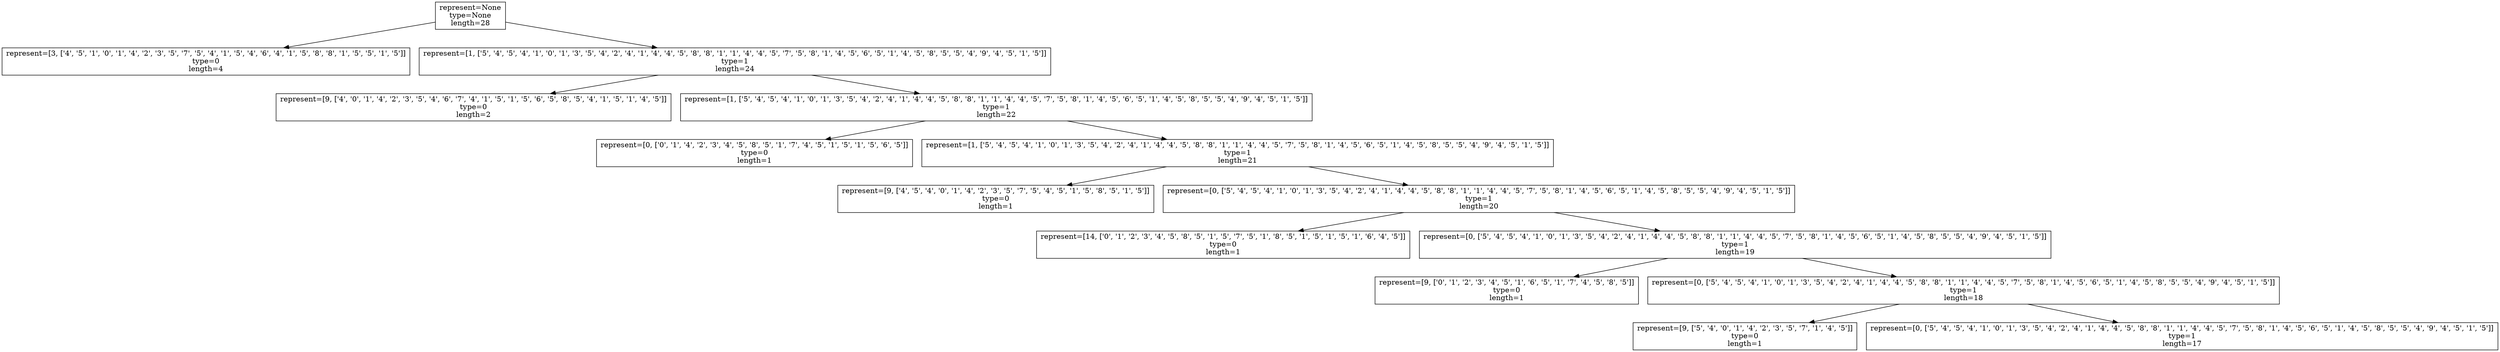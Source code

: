 digraph G{
node [shape=box];
edge [fontname=helvetica];
0 [label=<represent=None<br/>type=None<br/>length=28<br/>>];
2 [label=<represent=[3, ['4', '5', '1', '0', '1', '4', '2', '3', '5', '7', '5', '4', '1', '5', '4', '6', '4', '1', '5', '8', '8', '1', '5', '5', '1', '5']]<br/>type=0<br/>length=4<br/>>];
1 [label=<represent=[1, ['5', '4', '5', '4', '1', '0', '1', '3', '5', '4', '2', '4', '1', '4', '4', '5', '8', '8', '1', '1', '4', '4', '5', '7', '5', '8', '1', '4', '5', '6', '5', '1', '4', '5', '8', '5', '5', '4', '9', '4', '5', '1', '5']]<br/>type=1<br/>length=24<br/>>];
4 [label=<represent=[9, ['4', '0', '1', '4', '2', '3', '5', '4', '6', '7', '4', '1', '5', '1', '5', '6', '5', '8', '5', '4', '1', '5', '1', '4', '5']]<br/>type=0<br/>length=2<br/>>];
3 [label=<represent=[1, ['5', '4', '5', '4', '1', '0', '1', '3', '5', '4', '2', '4', '1', '4', '4', '5', '8', '8', '1', '1', '4', '4', '5', '7', '5', '8', '1', '4', '5', '6', '5', '1', '4', '5', '8', '5', '5', '4', '9', '4', '5', '1', '5']]<br/>type=1<br/>length=22<br/>>];
6 [label=<represent=[0, ['0', '1', '4', '2', '3', '4', '5', '8', '5', '1', '7', '4', '5', '1', '5', '1', '5', '6', '5']]<br/>type=0<br/>length=1<br/>>];
5 [label=<represent=[1, ['5', '4', '5', '4', '1', '0', '1', '3', '5', '4', '2', '4', '1', '4', '4', '5', '8', '8', '1', '1', '4', '4', '5', '7', '5', '8', '1', '4', '5', '6', '5', '1', '4', '5', '8', '5', '5', '4', '9', '4', '5', '1', '5']]<br/>type=1<br/>length=21<br/>>];
8 [label=<represent=[9, ['4', '5', '4', '0', '1', '4', '2', '3', '5', '7', '5', '4', '5', '1', '5', '8', '5', '1', '5']]<br/>type=0<br/>length=1<br/>>];
7 [label=<represent=[0, ['5', '4', '5', '4', '1', '0', '1', '3', '5', '4', '2', '4', '1', '4', '4', '5', '8', '8', '1', '1', '4', '4', '5', '7', '5', '8', '1', '4', '5', '6', '5', '1', '4', '5', '8', '5', '5', '4', '9', '4', '5', '1', '5']]<br/>type=1<br/>length=20<br/>>];
10 [label=<represent=[14, ['0', '1', '2', '3', '4', '5', '8', '5', '1', '5', '7', '5', '1', '8', '5', '1', '5', '1', '5', '1', '6', '4', '5']]<br/>type=0<br/>length=1<br/>>];
9 [label=<represent=[0, ['5', '4', '5', '4', '1', '0', '1', '3', '5', '4', '2', '4', '1', '4', '4', '5', '8', '8', '1', '1', '4', '4', '5', '7', '5', '8', '1', '4', '5', '6', '5', '1', '4', '5', '8', '5', '5', '4', '9', '4', '5', '1', '5']]<br/>type=1<br/>length=19<br/>>];
12 [label=<represent=[9, ['0', '1', '2', '3', '4', '5', '1', '6', '5', '1', '7', '4', '5', '8', '5']]<br/>type=0<br/>length=1<br/>>];
11 [label=<represent=[0, ['5', '4', '5', '4', '1', '0', '1', '3', '5', '4', '2', '4', '1', '4', '4', '5', '8', '8', '1', '1', '4', '4', '5', '7', '5', '8', '1', '4', '5', '6', '5', '1', '4', '5', '8', '5', '5', '4', '9', '4', '5', '1', '5']]<br/>type=1<br/>length=18<br/>>];
14 [label=<represent=[9, ['5', '4', '0', '1', '4', '2', '3', '5', '7', '1', '4', '5']]<br/>type=0<br/>length=1<br/>>];
13 [label=<represent=[0, ['5', '4', '5', '4', '1', '0', '1', '3', '5', '4', '2', '4', '1', '4', '4', '5', '8', '8', '1', '1', '4', '4', '5', '7', '5', '8', '1', '4', '5', '6', '5', '1', '4', '5', '8', '5', '5', '4', '9', '4', '5', '1', '5']]<br/>type=1<br/>length=17<br/>>];
0 -> 1;
0 -> 2;
1 -> 3;
1 -> 4;
3 -> 5;
3 -> 6;
5 -> 7;
5 -> 8;
7 -> 9;
7 -> 10;
9 -> 11;
9 -> 12;
11 -> 13;
11 -> 14;
}